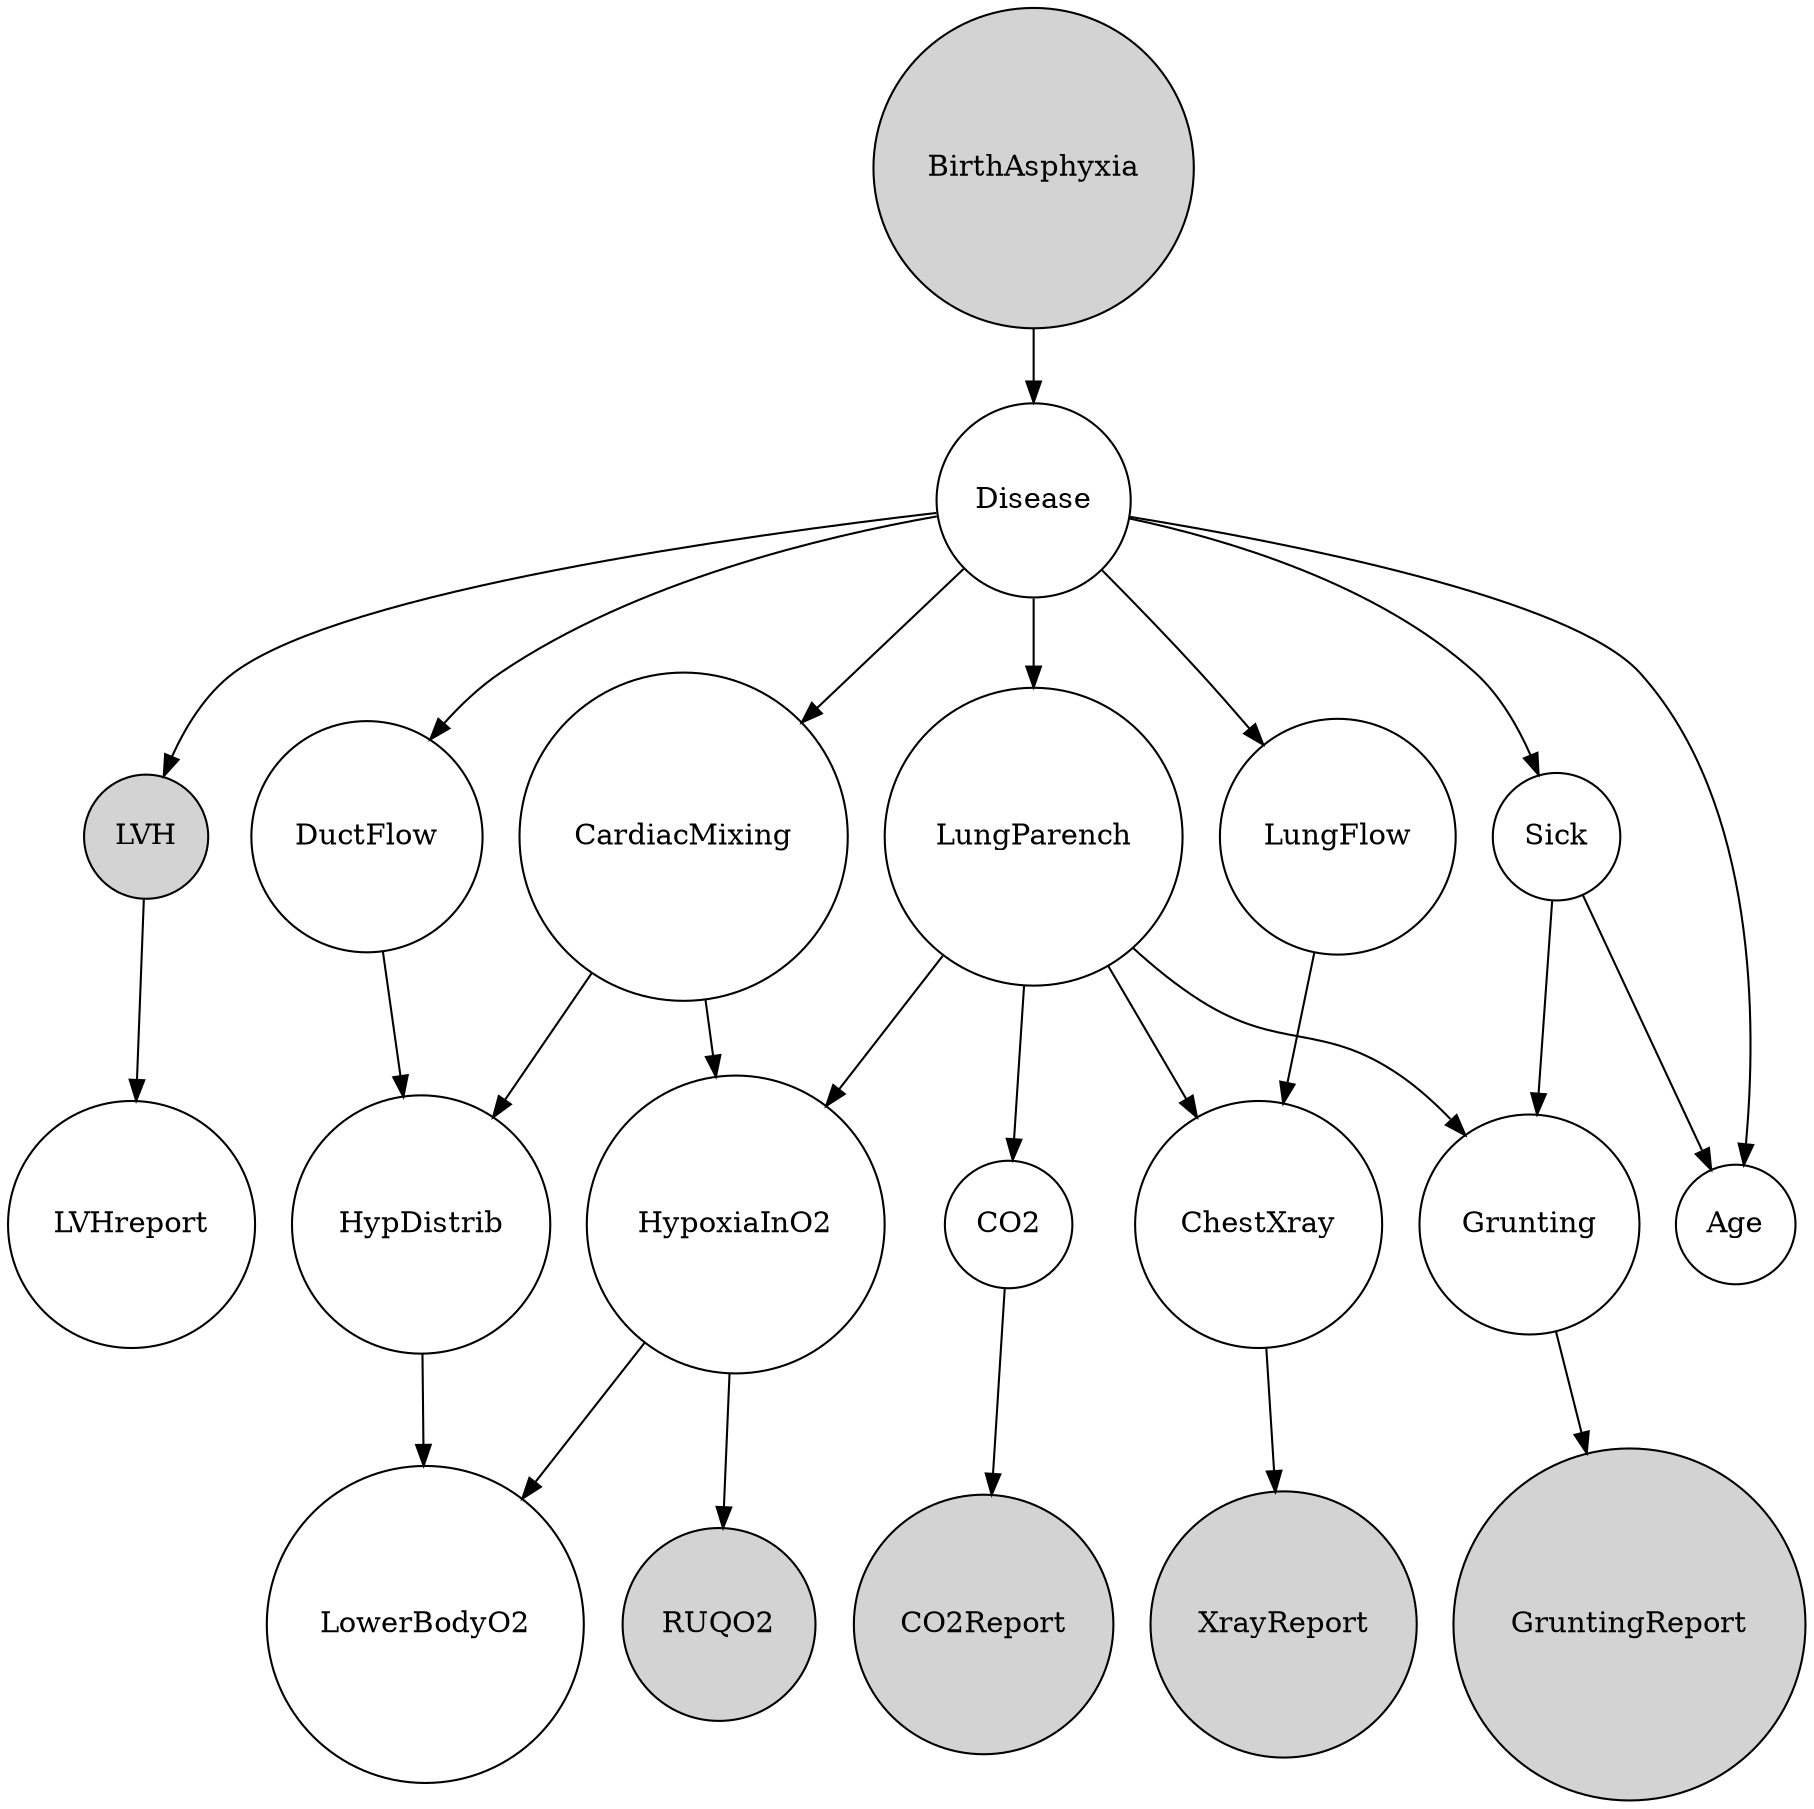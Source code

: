digraph {
	rankdir=TD
	BirthAsphyxia [shape=circle style=filled]
	Disease [shape=circle]
	LVH [shape=circle style=filled]
	DuctFlow [shape=circle]
	CardiacMixing [shape=circle]
	LungParench [shape=circle]
	LungFlow [shape=circle]
	Sick [shape=circle]
	LVHreport [shape=circle]
	HypDistrib [shape=circle]
	HypoxiaInO2 [shape=circle]
	CO2 [shape=circle]
	ChestXray [shape=circle]
	Grunting [shape=circle]
	Age [shape=circle]
	LowerBodyO2 [shape=circle]
	RUQO2 [shape=circle style=filled]
	CO2Report [shape=circle style=filled]
	XrayReport [shape=circle style=filled]
	GruntingReport [shape=circle style=filled]
	BirthAsphyxia -> Disease
	Disease -> LVH
	Disease -> DuctFlow
	Disease -> CardiacMixing
	Disease -> LungParench
	Disease -> LungFlow
	Disease -> Sick
	Disease -> Age
	LVH -> LVHreport
	DuctFlow -> HypDistrib
	CardiacMixing -> HypDistrib
	CardiacMixing -> HypoxiaInO2
	LungParench -> HypoxiaInO2
	LungParench -> CO2
	LungParench -> ChestXray
	LungParench -> Grunting
	LungFlow -> ChestXray
	Sick -> Grunting
	Sick -> Age
	HypDistrib -> LowerBodyO2
	HypoxiaInO2 -> LowerBodyO2
	HypoxiaInO2 -> RUQO2
	CO2 -> CO2Report
	ChestXray -> XrayReport
	Grunting -> GruntingReport
}
